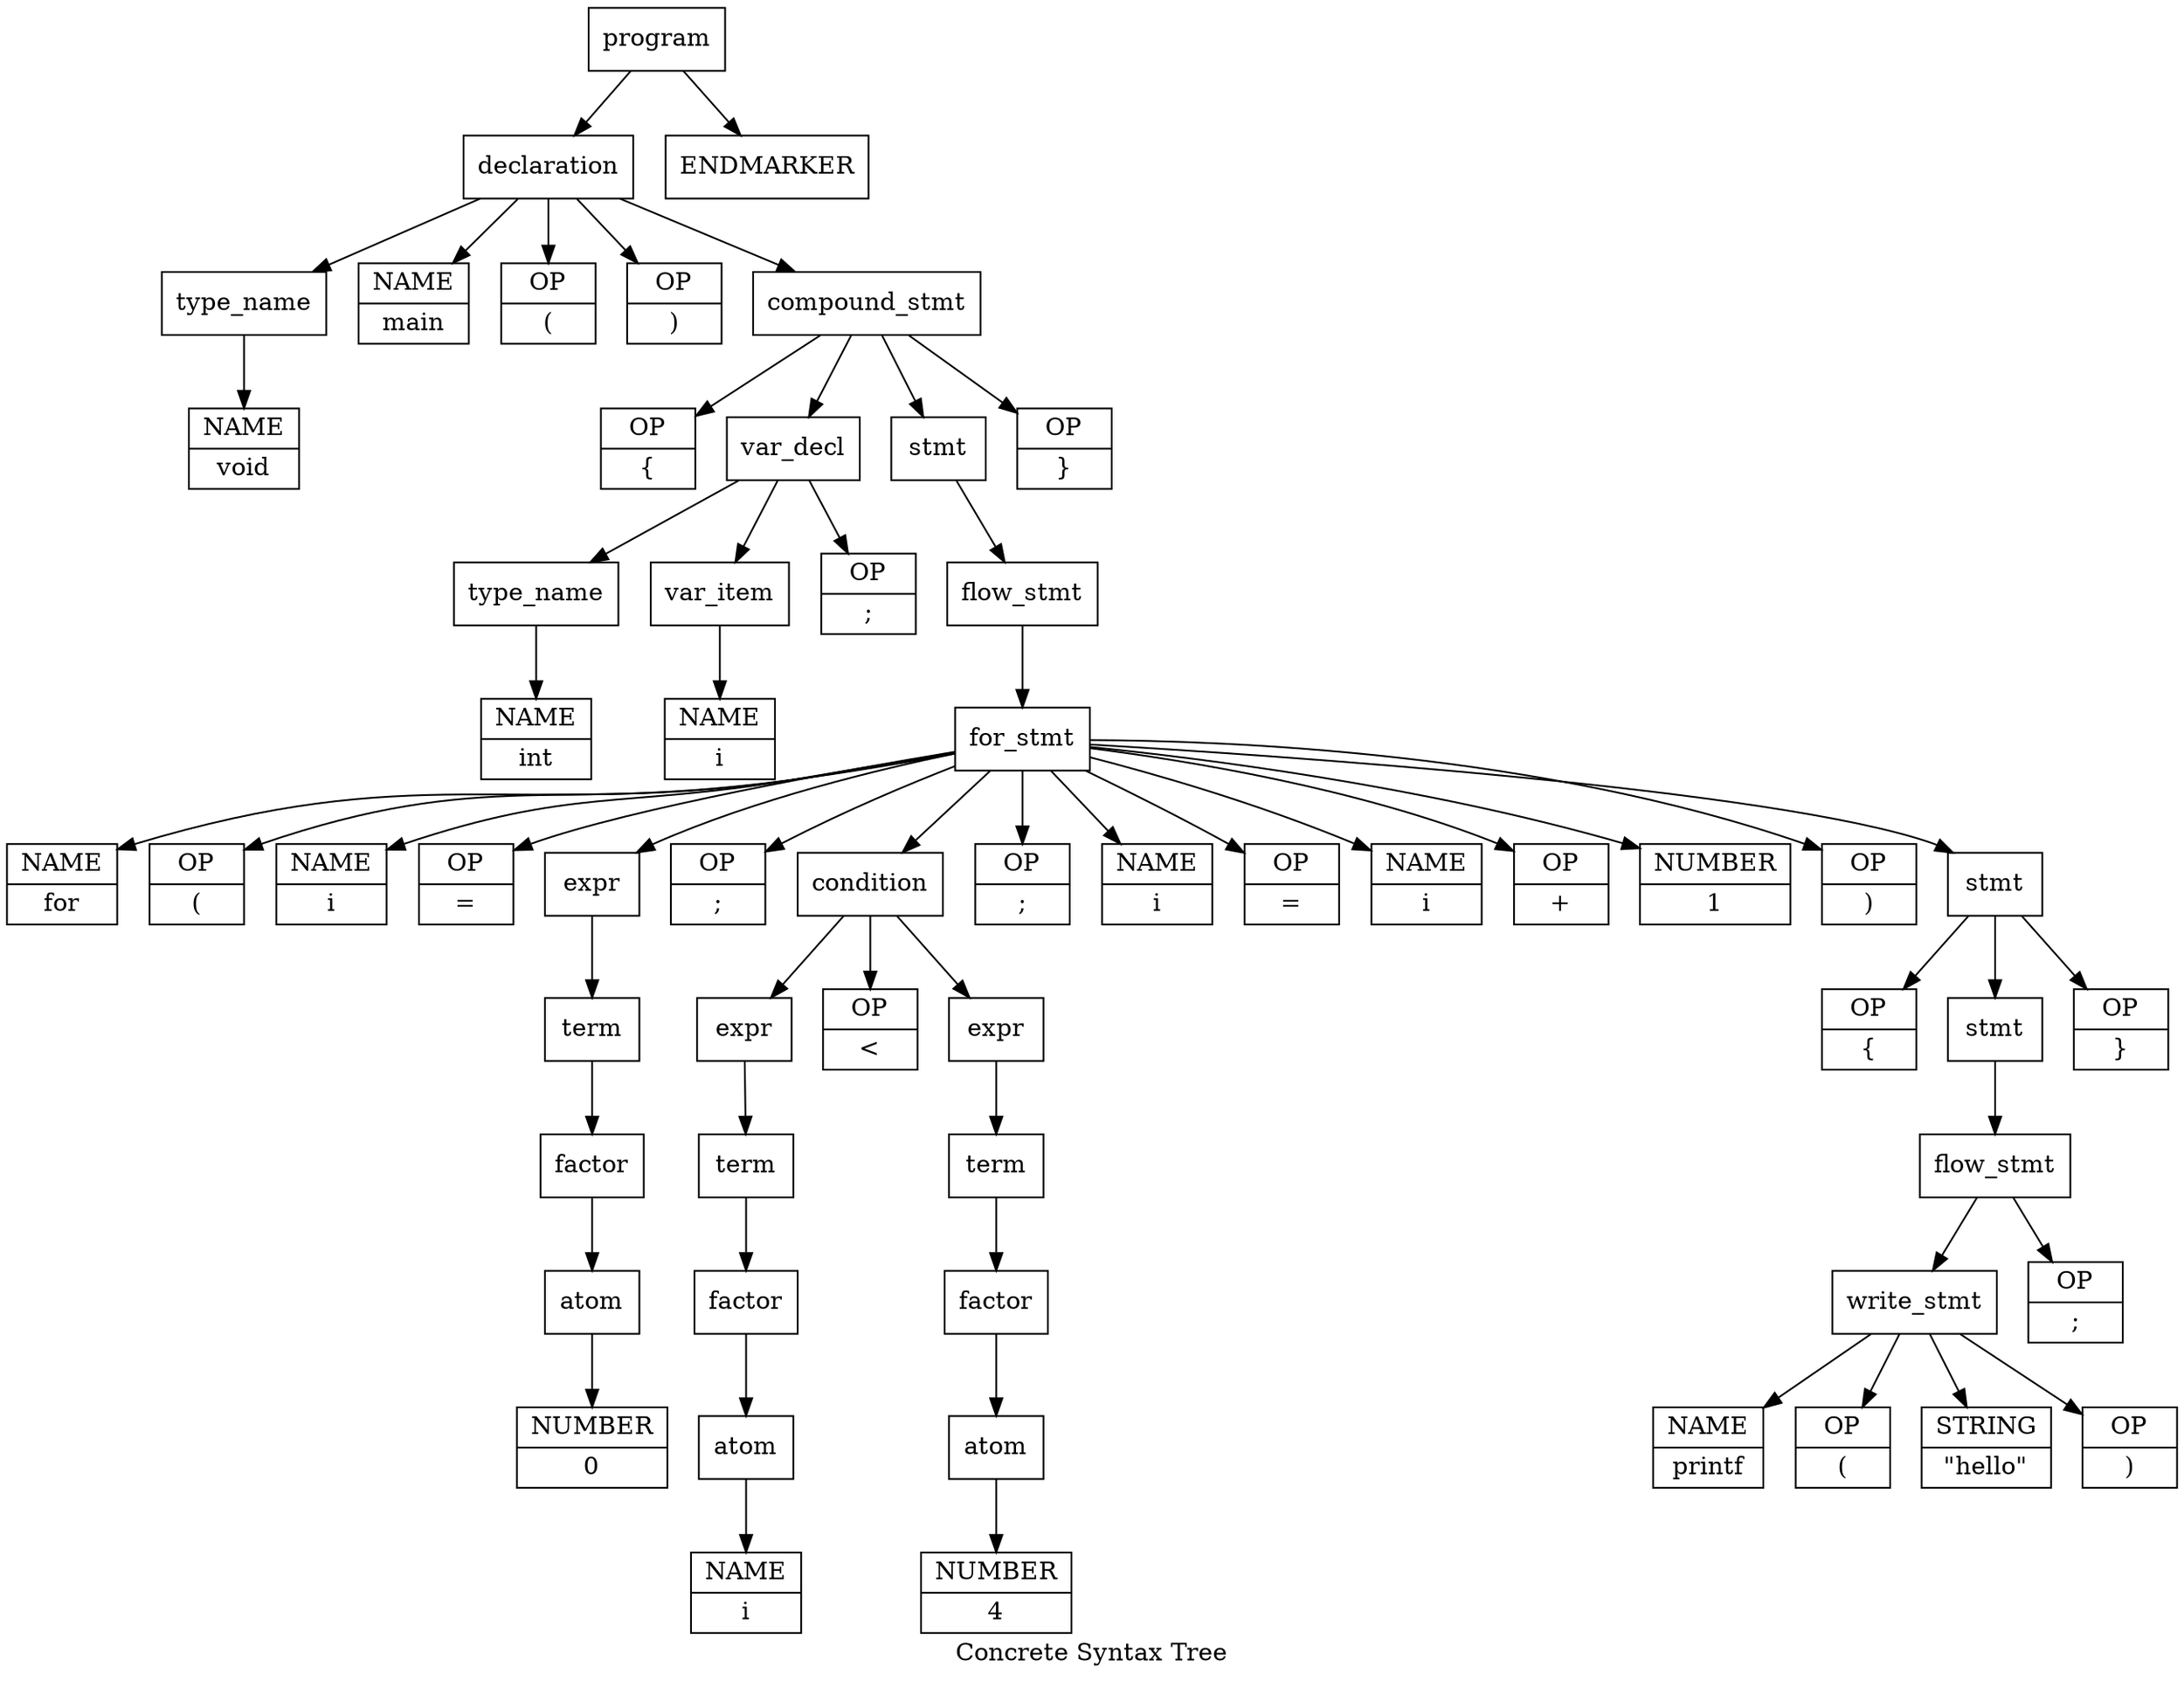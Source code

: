 digraph "Concrete Syntax Tree" {
	label="Concrete Syntax Tree";

	Node0x55555587f3e0 [shape=record,label="{program}"];
	Node0x55555587f3e0 -> Node0x55555587f430;
	Node0x55555587f3e0 -> Node0x555555881fd0;
	Node0x555555881fd0 [shape=record,label="{ENDMARKER}"];
	Node0x55555587f430 [shape=record,label="{declaration}"];
	Node0x55555587f430 -> Node0x55555587f480;
	Node0x55555587f430 -> Node0x55555587f720;
	Node0x55555587f430 -> Node0x55555587f790;
	Node0x55555587f430 -> Node0x55555587f7e0;
	Node0x55555587f430 -> Node0x55555587f830;
	Node0x55555587f830 [shape=record,label="{compound_stmt}"];
	Node0x55555587f830 -> Node0x55555587f880;
	Node0x55555587f830 -> Node0x55555587f8d0;
	Node0x55555587f830 -> Node0x55555587fb40;
	Node0x55555587f830 -> Node0x555555881f30;
	Node0x555555881f30 [shape=record,label="{OP|\}}"];
	Node0x55555587fb40 [shape=record,label="{stmt}"];
	Node0x55555587fb40 -> Node0x55555587fb90;
	Node0x55555587fb90 [shape=record,label="{flow_stmt}"];
	Node0x55555587fb90 -> Node0x55555587fbe0;
	Node0x55555587fbe0 [shape=record,label="{for_stmt}"];
	Node0x55555587fbe0 -> Node0x55555587fc30;
	Node0x55555587fbe0 -> Node0x55555587fc80;
	Node0x55555587fbe0 -> Node0x55555587fcd0;
	Node0x55555587fbe0 -> Node0x55555587fd50;
	Node0x55555587fbe0 -> Node0x55555587fda0;
	Node0x55555587fbe0 -> Node0x55555587ffc0;
	Node0x55555587fbe0 -> Node0x555555880010;
	Node0x55555587fbe0 -> Node0x5555558818f0;
	Node0x55555587fbe0 -> Node0x555555881940;
	Node0x55555587fbe0 -> Node0x55555587ff70;
	Node0x55555587fbe0 -> Node0x555555881990;
	Node0x55555587fbe0 -> Node0x5555558819e0;
	Node0x55555587fbe0 -> Node0x555555881a30;
	Node0x55555587fbe0 -> Node0x555555881a80;
	Node0x55555587fbe0 -> Node0x555555881ad0;
	Node0x555555881ad0 [shape=record,label="{stmt}"];
	Node0x555555881ad0 -> Node0x555555881b20;
	Node0x555555881ad0 -> Node0x555555881b70;
	Node0x555555881ad0 -> Node0x555555881e80;
	Node0x555555881e80 [shape=record,label="{OP|\}}"];
	Node0x555555881b70 [shape=record,label="{stmt}"];
	Node0x555555881b70 -> Node0x555555881bc0;
	Node0x555555881bc0 [shape=record,label="{flow_stmt}"];
	Node0x555555881bc0 -> Node0x555555881c10;
	Node0x555555881bc0 -> Node0x555555881e10;
	Node0x555555881e10 [shape=record,label="{OP|;}"];
	Node0x555555881c10 [shape=record,label="{write_stmt}"];
	Node0x555555881c10 -> Node0x555555881c60;
	Node0x555555881c10 -> Node0x555555881cd0;
	Node0x555555881c10 -> Node0x555555881d40;
	Node0x555555881c10 -> Node0x555555881dc0;
	Node0x555555881dc0 [shape=record,label="{OP|)}"];
	Node0x555555881d40 [shape=record,label="{STRING|\"hello\"}"];
	Node0x555555881cd0 [shape=record,label="{OP|(}"];
	Node0x555555881c60 [shape=record,label="{NAME|printf}"];
	Node0x555555881b20 [shape=record,label="{OP|\{}"];
	Node0x555555881a80 [shape=record,label="{OP|)}"];
	Node0x555555881a30 [shape=record,label="{NUMBER|1}"];
	Node0x5555558819e0 [shape=record,label="{OP|+}"];
	Node0x555555881990 [shape=record,label="{NAME|i}"];
	Node0x55555587ff70 [shape=record,label="{OP|=}"];
	Node0x555555881940 [shape=record,label="{NAME|i}"];
	Node0x5555558818f0 [shape=record,label="{OP|;}"];
	Node0x555555880010 [shape=record,label="{condition}"];
	Node0x555555880010 -> Node0x5555558814e0;
	Node0x555555880010 -> Node0x555555881690;
	Node0x555555880010 -> Node0x555555881700;
	Node0x555555881700 [shape=record,label="{expr}"];
	Node0x555555881700 -> Node0x555555881750;
	Node0x555555881750 [shape=record,label="{term}"];
	Node0x555555881750 -> Node0x5555558817a0;
	Node0x5555558817a0 [shape=record,label="{factor}"];
	Node0x5555558817a0 -> Node0x5555558817f0;
	Node0x5555558817f0 [shape=record,label="{atom}"];
	Node0x5555558817f0 -> Node0x555555881840;
	Node0x555555881840 [shape=record,label="{NUMBER|4}"];
	Node0x555555881690 [shape=record,label="{OP|\<}"];
	Node0x5555558814e0 [shape=record,label="{expr}"];
	Node0x5555558814e0 -> Node0x555555881530;
	Node0x555555881530 [shape=record,label="{term}"];
	Node0x555555881530 -> Node0x555555881580;
	Node0x555555881580 [shape=record,label="{factor}"];
	Node0x555555881580 -> Node0x5555558815d0;
	Node0x5555558815d0 [shape=record,label="{atom}"];
	Node0x5555558815d0 -> Node0x555555881620;
	Node0x555555881620 [shape=record,label="{NAME|i}"];
	Node0x55555587ffc0 [shape=record,label="{OP|;}"];
	Node0x55555587fda0 [shape=record,label="{expr}"];
	Node0x55555587fda0 -> Node0x55555587fdf0;
	Node0x55555587fdf0 [shape=record,label="{term}"];
	Node0x55555587fdf0 -> Node0x55555587fe40;
	Node0x55555587fe40 [shape=record,label="{factor}"];
	Node0x55555587fe40 -> Node0x55555587fe90;
	Node0x55555587fe90 [shape=record,label="{atom}"];
	Node0x55555587fe90 -> Node0x55555587fee0;
	Node0x55555587fee0 [shape=record,label="{NUMBER|0}"];
	Node0x55555587fd50 [shape=record,label="{OP|=}"];
	Node0x55555587fcd0 [shape=record,label="{NAME|i}"];
	Node0x55555587fc80 [shape=record,label="{OP|(}"];
	Node0x55555587fc30 [shape=record,label="{NAME|for}"];
	Node0x55555587f8d0 [shape=record,label="{var_decl}"];
	Node0x55555587f8d0 -> Node0x55555587f920;
	Node0x55555587f8d0 -> Node0x55555587f9e0;
	Node0x55555587f8d0 -> Node0x55555587fac0;
	Node0x55555587fac0 [shape=record,label="{OP|;}"];
	Node0x55555587f9e0 [shape=record,label="{var_item}"];
	Node0x55555587f9e0 -> Node0x55555587fa30;
	Node0x55555587fa30 [shape=record,label="{NAME|i}"];
	Node0x55555587f920 [shape=record,label="{type_name}"];
	Node0x55555587f920 -> Node0x55555587f970;
	Node0x55555587f970 [shape=record,label="{NAME|int}"];
	Node0x55555587f880 [shape=record,label="{OP|\{}"];
	Node0x55555587f7e0 [shape=record,label="{OP|)}"];
	Node0x55555587f790 [shape=record,label="{OP|(}"];
	Node0x55555587f720 [shape=record,label="{NAME|main}"];
	Node0x55555587f480 [shape=record,label="{type_name}"];
	Node0x55555587f480 -> Node0x55555587f690;
	Node0x55555587f690 [shape=record,label="{NAME|void}"];
}
